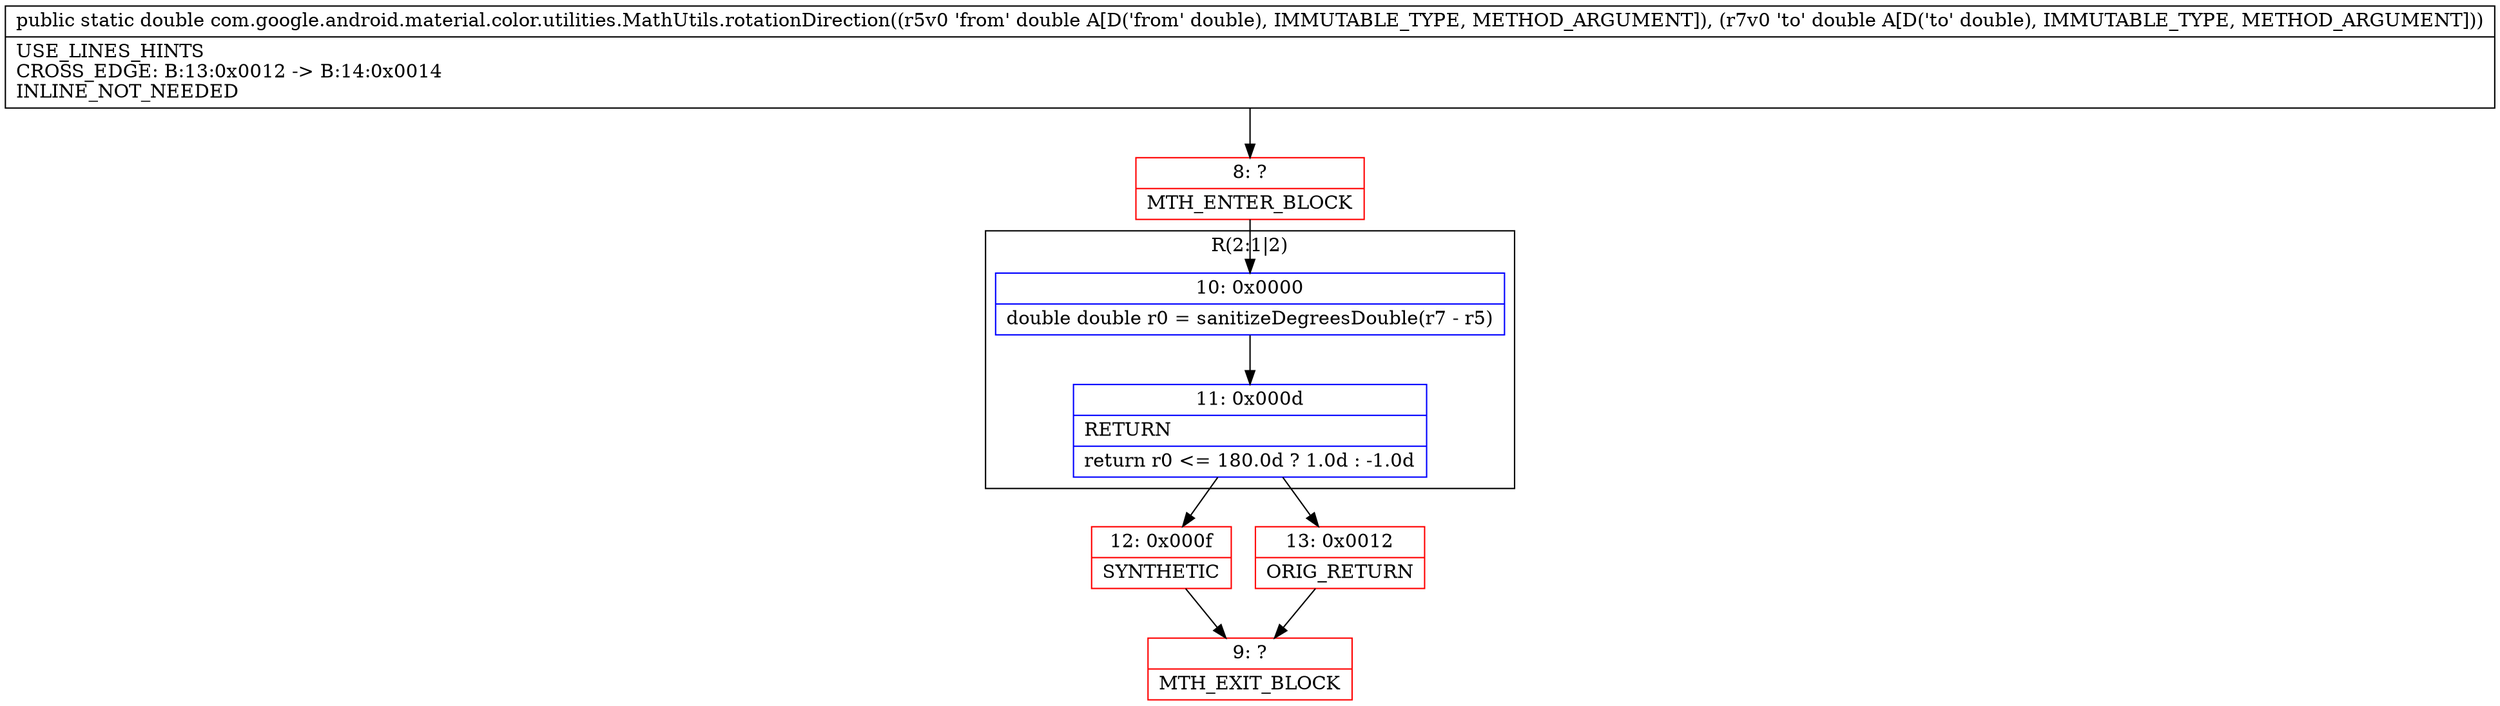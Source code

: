 digraph "CFG forcom.google.android.material.color.utilities.MathUtils.rotationDirection(DD)D" {
subgraph cluster_Region_480766963 {
label = "R(2:1|2)";
node [shape=record,color=blue];
Node_10 [shape=record,label="{10\:\ 0x0000|double double r0 = sanitizeDegreesDouble(r7 \- r5)\l}"];
Node_11 [shape=record,label="{11\:\ 0x000d|RETURN\l|return r0 \<= 180.0d ? 1.0d : \-1.0d\l}"];
}
Node_8 [shape=record,color=red,label="{8\:\ ?|MTH_ENTER_BLOCK\l}"];
Node_12 [shape=record,color=red,label="{12\:\ 0x000f|SYNTHETIC\l}"];
Node_9 [shape=record,color=red,label="{9\:\ ?|MTH_EXIT_BLOCK\l}"];
Node_13 [shape=record,color=red,label="{13\:\ 0x0012|ORIG_RETURN\l}"];
MethodNode[shape=record,label="{public static double com.google.android.material.color.utilities.MathUtils.rotationDirection((r5v0 'from' double A[D('from' double), IMMUTABLE_TYPE, METHOD_ARGUMENT]), (r7v0 'to' double A[D('to' double), IMMUTABLE_TYPE, METHOD_ARGUMENT]))  | USE_LINES_HINTS\lCROSS_EDGE: B:13:0x0012 \-\> B:14:0x0014\lINLINE_NOT_NEEDED\l}"];
MethodNode -> Node_8;Node_10 -> Node_11;
Node_11 -> Node_12;
Node_11 -> Node_13;
Node_8 -> Node_10;
Node_12 -> Node_9;
Node_13 -> Node_9;
}

